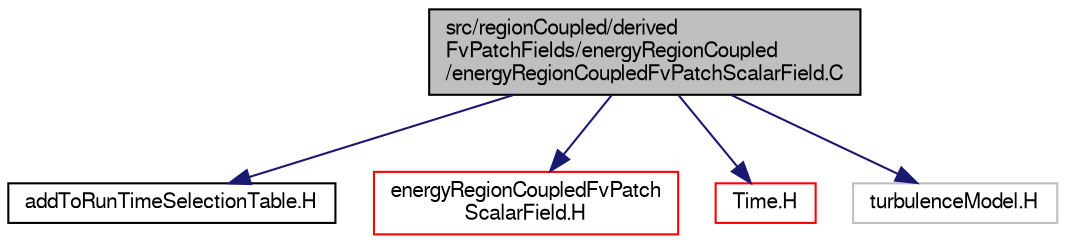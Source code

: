 digraph "src/regionCoupled/derivedFvPatchFields/energyRegionCoupled/energyRegionCoupledFvPatchScalarField.C"
{
  bgcolor="transparent";
  edge [fontname="FreeSans",fontsize="10",labelfontname="FreeSans",labelfontsize="10"];
  node [fontname="FreeSans",fontsize="10",shape=record];
  Node0 [label="src/regionCoupled/derived\lFvPatchFields/energyRegionCoupled\l/energyRegionCoupledFvPatchScalarField.C",height=0.2,width=0.4,color="black", fillcolor="grey75", style="filled", fontcolor="black"];
  Node0 -> Node1 [color="midnightblue",fontsize="10",style="solid",fontname="FreeSans"];
  Node1 [label="addToRunTimeSelectionTable.H",height=0.2,width=0.4,color="black",URL="$a09263.html",tooltip="Macros for easy insertion into run-time selection tables. "];
  Node0 -> Node2 [color="midnightblue",fontsize="10",style="solid",fontname="FreeSans"];
  Node2 [label="energyRegionCoupledFvPatch\lScalarField.H",height=0.2,width=0.4,color="red",URL="$a14021.html"];
  Node0 -> Node288 [color="midnightblue",fontsize="10",style="solid",fontname="FreeSans"];
  Node288 [label="Time.H",height=0.2,width=0.4,color="red",URL="$a09311.html"];
  Node0 -> Node350 [color="midnightblue",fontsize="10",style="solid",fontname="FreeSans"];
  Node350 [label="turbulenceModel.H",height=0.2,width=0.4,color="grey75"];
}

